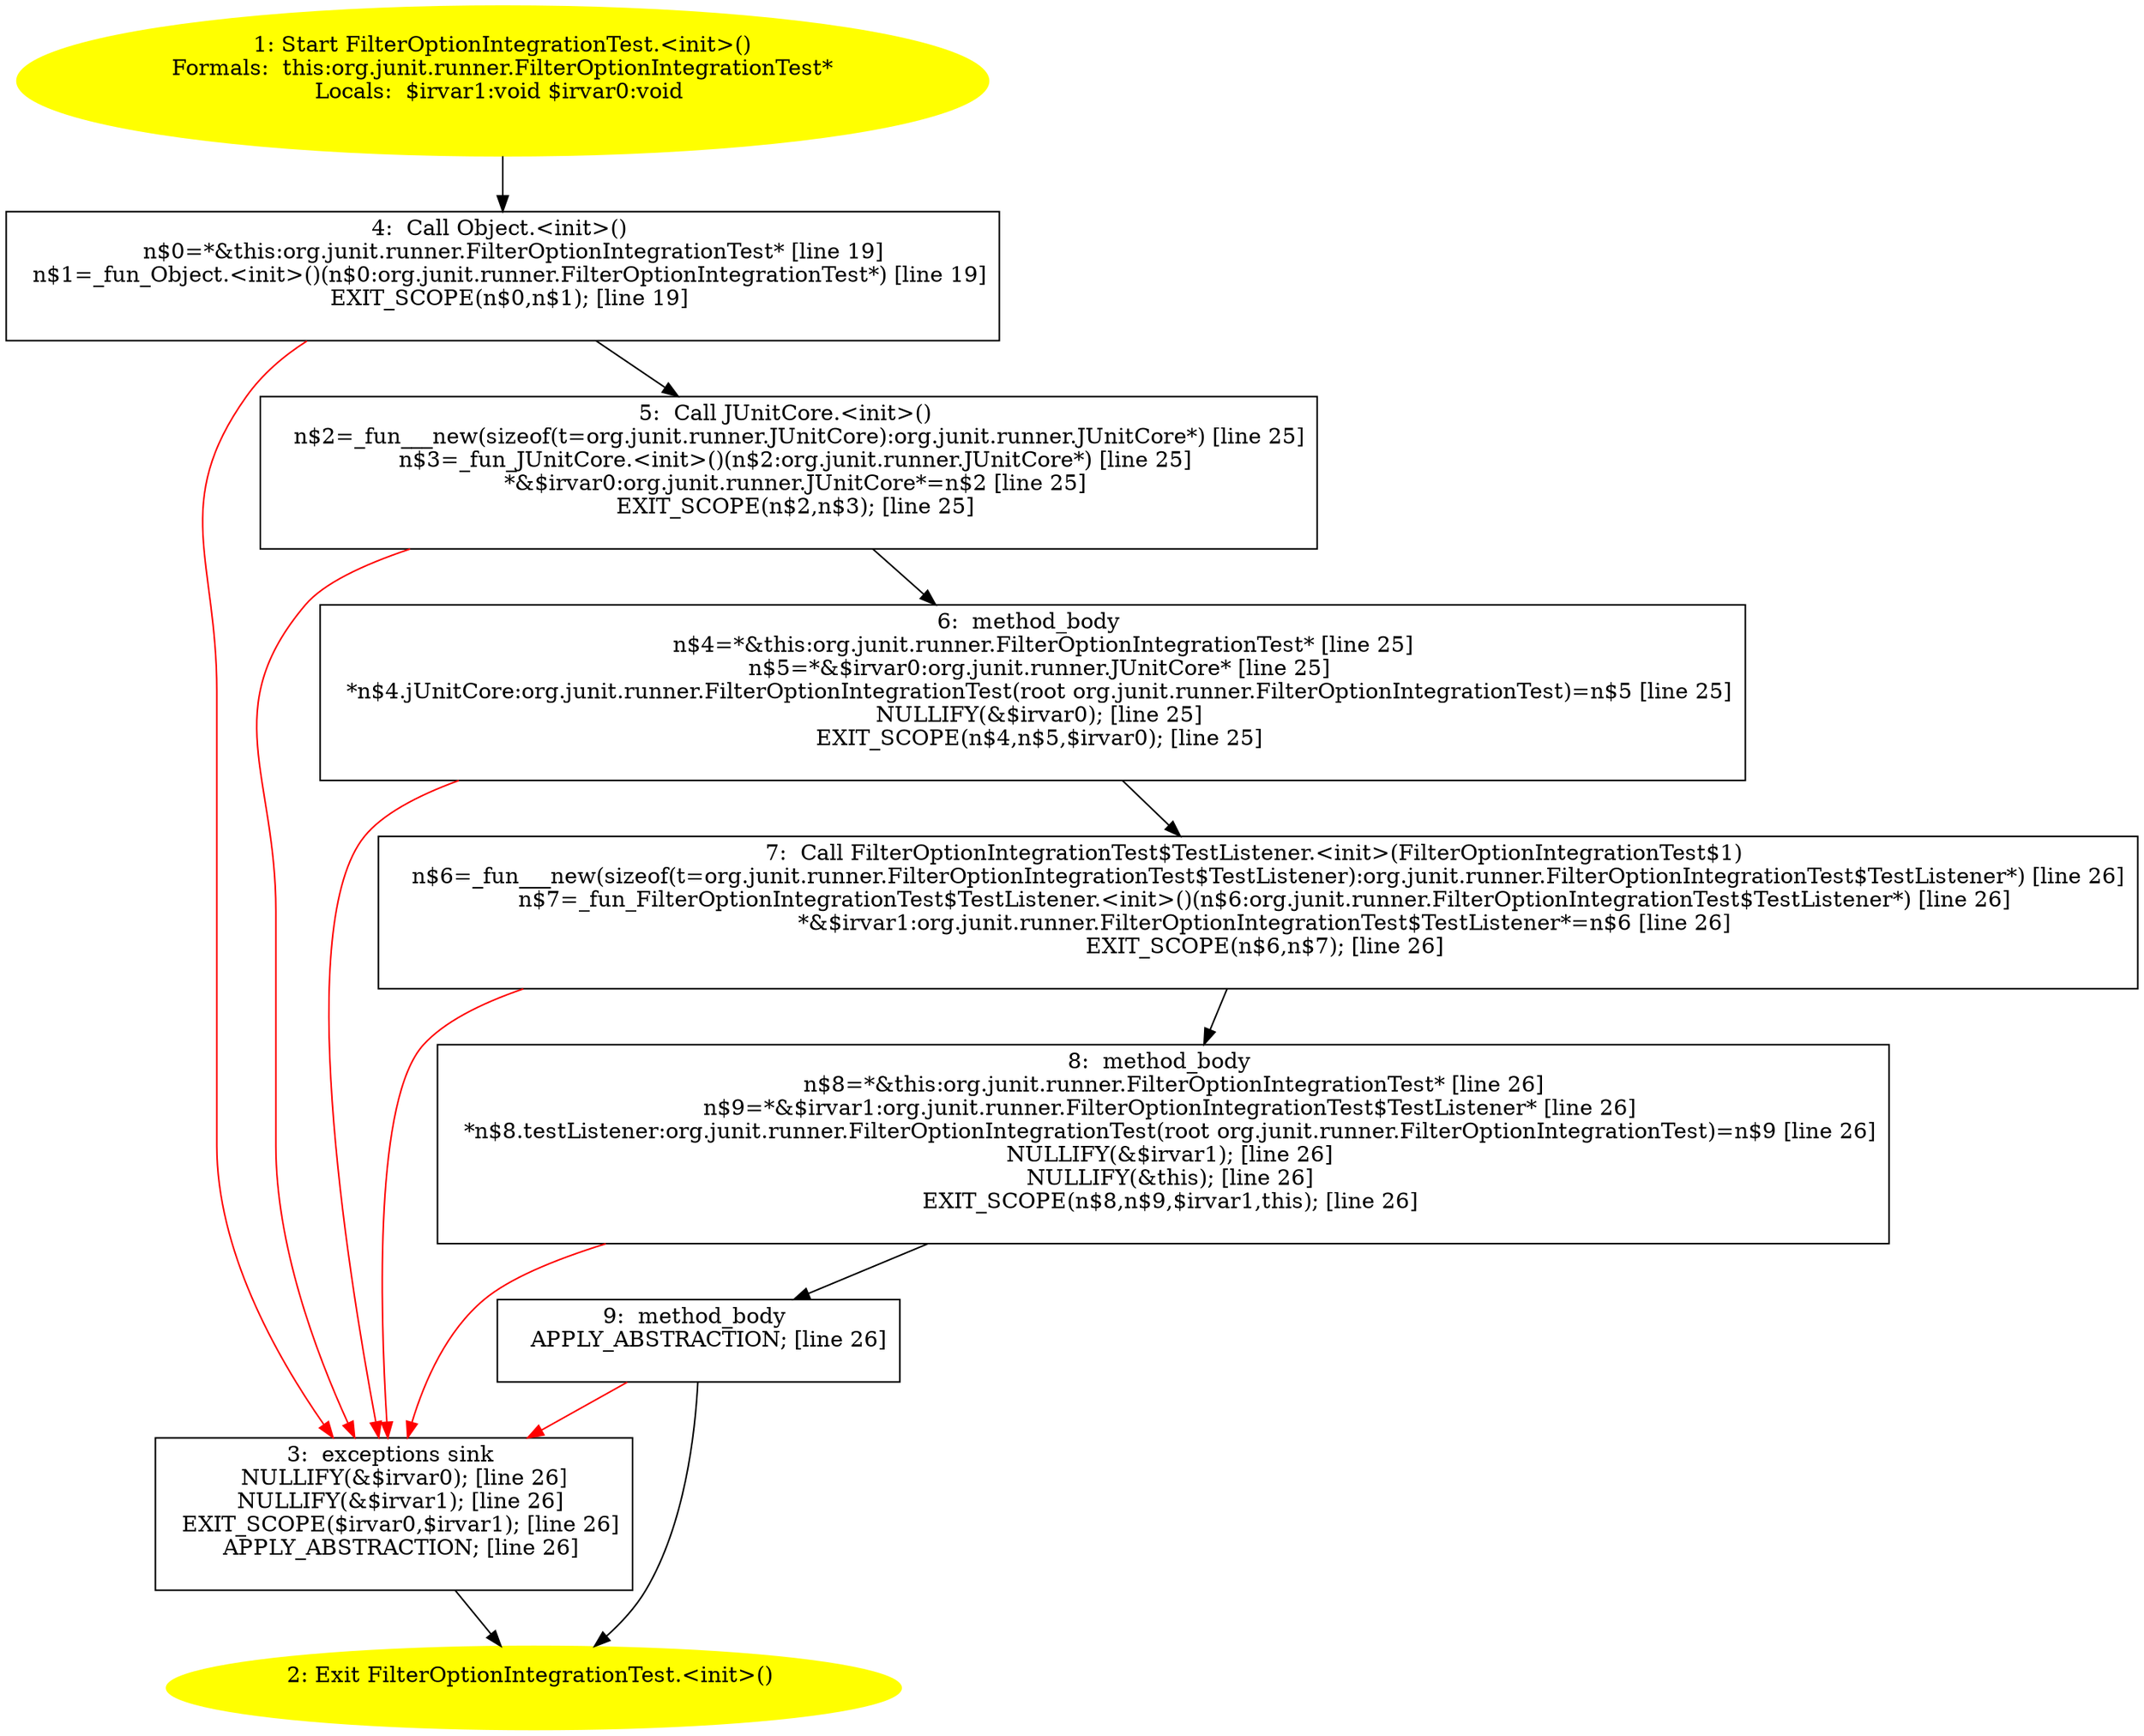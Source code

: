 /* @generated */
digraph cfg {
"org.junit.runner.FilterOptionIntegrationTest.<init>().7522521ce5f02f2103e389211703df26_1" [label="1: Start FilterOptionIntegrationTest.<init>()\nFormals:  this:org.junit.runner.FilterOptionIntegrationTest*\nLocals:  $irvar1:void $irvar0:void \n  " color=yellow style=filled]
	

	 "org.junit.runner.FilterOptionIntegrationTest.<init>().7522521ce5f02f2103e389211703df26_1" -> "org.junit.runner.FilterOptionIntegrationTest.<init>().7522521ce5f02f2103e389211703df26_4" ;
"org.junit.runner.FilterOptionIntegrationTest.<init>().7522521ce5f02f2103e389211703df26_2" [label="2: Exit FilterOptionIntegrationTest.<init>() \n  " color=yellow style=filled]
	

"org.junit.runner.FilterOptionIntegrationTest.<init>().7522521ce5f02f2103e389211703df26_3" [label="3:  exceptions sink \n   NULLIFY(&$irvar0); [line 26]\n  NULLIFY(&$irvar1); [line 26]\n  EXIT_SCOPE($irvar0,$irvar1); [line 26]\n  APPLY_ABSTRACTION; [line 26]\n " shape="box"]
	

	 "org.junit.runner.FilterOptionIntegrationTest.<init>().7522521ce5f02f2103e389211703df26_3" -> "org.junit.runner.FilterOptionIntegrationTest.<init>().7522521ce5f02f2103e389211703df26_2" ;
"org.junit.runner.FilterOptionIntegrationTest.<init>().7522521ce5f02f2103e389211703df26_4" [label="4:  Call Object.<init>() \n   n$0=*&this:org.junit.runner.FilterOptionIntegrationTest* [line 19]\n  n$1=_fun_Object.<init>()(n$0:org.junit.runner.FilterOptionIntegrationTest*) [line 19]\n  EXIT_SCOPE(n$0,n$1); [line 19]\n " shape="box"]
	

	 "org.junit.runner.FilterOptionIntegrationTest.<init>().7522521ce5f02f2103e389211703df26_4" -> "org.junit.runner.FilterOptionIntegrationTest.<init>().7522521ce5f02f2103e389211703df26_5" ;
	 "org.junit.runner.FilterOptionIntegrationTest.<init>().7522521ce5f02f2103e389211703df26_4" -> "org.junit.runner.FilterOptionIntegrationTest.<init>().7522521ce5f02f2103e389211703df26_3" [color="red" ];
"org.junit.runner.FilterOptionIntegrationTest.<init>().7522521ce5f02f2103e389211703df26_5" [label="5:  Call JUnitCore.<init>() \n   n$2=_fun___new(sizeof(t=org.junit.runner.JUnitCore):org.junit.runner.JUnitCore*) [line 25]\n  n$3=_fun_JUnitCore.<init>()(n$2:org.junit.runner.JUnitCore*) [line 25]\n  *&$irvar0:org.junit.runner.JUnitCore*=n$2 [line 25]\n  EXIT_SCOPE(n$2,n$3); [line 25]\n " shape="box"]
	

	 "org.junit.runner.FilterOptionIntegrationTest.<init>().7522521ce5f02f2103e389211703df26_5" -> "org.junit.runner.FilterOptionIntegrationTest.<init>().7522521ce5f02f2103e389211703df26_6" ;
	 "org.junit.runner.FilterOptionIntegrationTest.<init>().7522521ce5f02f2103e389211703df26_5" -> "org.junit.runner.FilterOptionIntegrationTest.<init>().7522521ce5f02f2103e389211703df26_3" [color="red" ];
"org.junit.runner.FilterOptionIntegrationTest.<init>().7522521ce5f02f2103e389211703df26_6" [label="6:  method_body \n   n$4=*&this:org.junit.runner.FilterOptionIntegrationTest* [line 25]\n  n$5=*&$irvar0:org.junit.runner.JUnitCore* [line 25]\n  *n$4.jUnitCore:org.junit.runner.FilterOptionIntegrationTest(root org.junit.runner.FilterOptionIntegrationTest)=n$5 [line 25]\n  NULLIFY(&$irvar0); [line 25]\n  EXIT_SCOPE(n$4,n$5,$irvar0); [line 25]\n " shape="box"]
	

	 "org.junit.runner.FilterOptionIntegrationTest.<init>().7522521ce5f02f2103e389211703df26_6" -> "org.junit.runner.FilterOptionIntegrationTest.<init>().7522521ce5f02f2103e389211703df26_7" ;
	 "org.junit.runner.FilterOptionIntegrationTest.<init>().7522521ce5f02f2103e389211703df26_6" -> "org.junit.runner.FilterOptionIntegrationTest.<init>().7522521ce5f02f2103e389211703df26_3" [color="red" ];
"org.junit.runner.FilterOptionIntegrationTest.<init>().7522521ce5f02f2103e389211703df26_7" [label="7:  Call FilterOptionIntegrationTest$TestListener.<init>(FilterOptionIntegrationTest$1) \n   n$6=_fun___new(sizeof(t=org.junit.runner.FilterOptionIntegrationTest$TestListener):org.junit.runner.FilterOptionIntegrationTest$TestListener*) [line 26]\n  n$7=_fun_FilterOptionIntegrationTest$TestListener.<init>()(n$6:org.junit.runner.FilterOptionIntegrationTest$TestListener*) [line 26]\n  *&$irvar1:org.junit.runner.FilterOptionIntegrationTest$TestListener*=n$6 [line 26]\n  EXIT_SCOPE(n$6,n$7); [line 26]\n " shape="box"]
	

	 "org.junit.runner.FilterOptionIntegrationTest.<init>().7522521ce5f02f2103e389211703df26_7" -> "org.junit.runner.FilterOptionIntegrationTest.<init>().7522521ce5f02f2103e389211703df26_8" ;
	 "org.junit.runner.FilterOptionIntegrationTest.<init>().7522521ce5f02f2103e389211703df26_7" -> "org.junit.runner.FilterOptionIntegrationTest.<init>().7522521ce5f02f2103e389211703df26_3" [color="red" ];
"org.junit.runner.FilterOptionIntegrationTest.<init>().7522521ce5f02f2103e389211703df26_8" [label="8:  method_body \n   n$8=*&this:org.junit.runner.FilterOptionIntegrationTest* [line 26]\n  n$9=*&$irvar1:org.junit.runner.FilterOptionIntegrationTest$TestListener* [line 26]\n  *n$8.testListener:org.junit.runner.FilterOptionIntegrationTest(root org.junit.runner.FilterOptionIntegrationTest)=n$9 [line 26]\n  NULLIFY(&$irvar1); [line 26]\n  NULLIFY(&this); [line 26]\n  EXIT_SCOPE(n$8,n$9,$irvar1,this); [line 26]\n " shape="box"]
	

	 "org.junit.runner.FilterOptionIntegrationTest.<init>().7522521ce5f02f2103e389211703df26_8" -> "org.junit.runner.FilterOptionIntegrationTest.<init>().7522521ce5f02f2103e389211703df26_9" ;
	 "org.junit.runner.FilterOptionIntegrationTest.<init>().7522521ce5f02f2103e389211703df26_8" -> "org.junit.runner.FilterOptionIntegrationTest.<init>().7522521ce5f02f2103e389211703df26_3" [color="red" ];
"org.junit.runner.FilterOptionIntegrationTest.<init>().7522521ce5f02f2103e389211703df26_9" [label="9:  method_body \n   APPLY_ABSTRACTION; [line 26]\n " shape="box"]
	

	 "org.junit.runner.FilterOptionIntegrationTest.<init>().7522521ce5f02f2103e389211703df26_9" -> "org.junit.runner.FilterOptionIntegrationTest.<init>().7522521ce5f02f2103e389211703df26_2" ;
	 "org.junit.runner.FilterOptionIntegrationTest.<init>().7522521ce5f02f2103e389211703df26_9" -> "org.junit.runner.FilterOptionIntegrationTest.<init>().7522521ce5f02f2103e389211703df26_3" [color="red" ];
}
